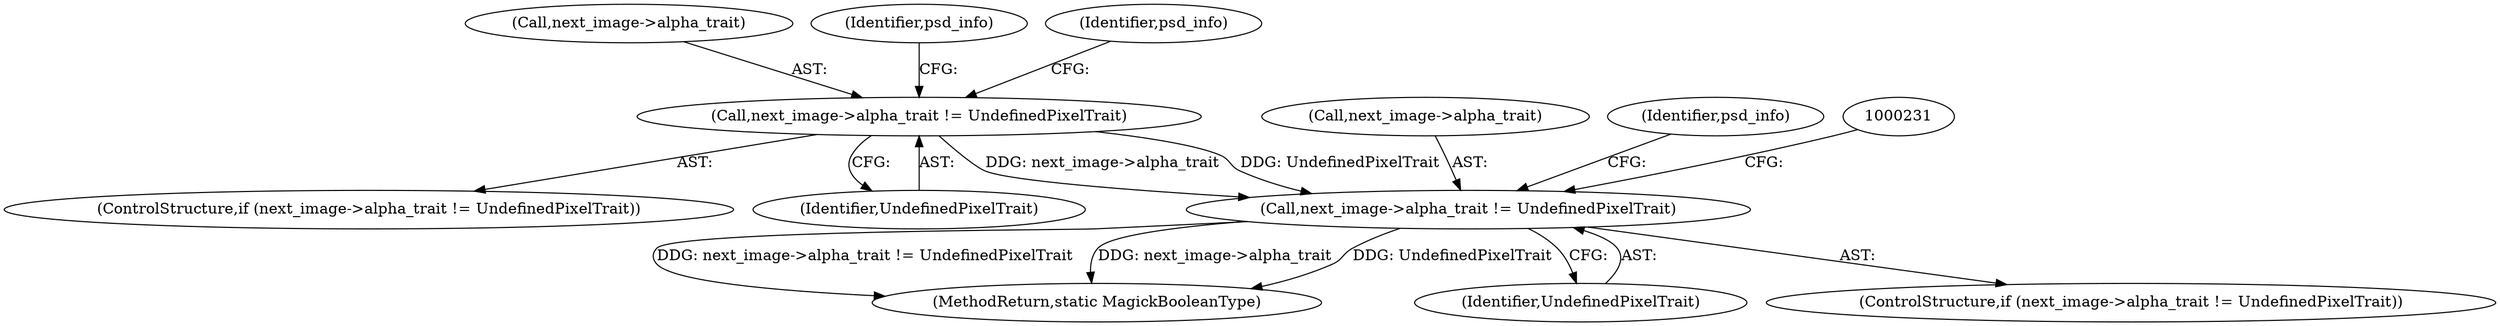 digraph "0_ImageMagick_6f1879d498bcc5cce12fe0c5decb8dbc0f608e5d@pointer" {
"1000216" [label="(Call,next_image->alpha_trait != UndefinedPixelTrait)"];
"1000193" [label="(Call,next_image->alpha_trait != UndefinedPixelTrait)"];
"1000511" [label="(MethodReturn,static MagickBooleanType)"];
"1000194" [label="(Call,next_image->alpha_trait)"];
"1000192" [label="(ControlStructure,if (next_image->alpha_trait != UndefinedPixelTrait))"];
"1000216" [label="(Call,next_image->alpha_trait != UndefinedPixelTrait)"];
"1000217" [label="(Call,next_image->alpha_trait)"];
"1000193" [label="(Call,next_image->alpha_trait != UndefinedPixelTrait)"];
"1000222" [label="(Identifier,psd_info)"];
"1000220" [label="(Identifier,UndefinedPixelTrait)"];
"1000215" [label="(ControlStructure,if (next_image->alpha_trait != UndefinedPixelTrait))"];
"1000199" [label="(Identifier,psd_info)"];
"1000207" [label="(Identifier,psd_info)"];
"1000197" [label="(Identifier,UndefinedPixelTrait)"];
"1000216" -> "1000215"  [label="AST: "];
"1000216" -> "1000220"  [label="CFG: "];
"1000217" -> "1000216"  [label="AST: "];
"1000220" -> "1000216"  [label="AST: "];
"1000222" -> "1000216"  [label="CFG: "];
"1000231" -> "1000216"  [label="CFG: "];
"1000216" -> "1000511"  [label="DDG: next_image->alpha_trait != UndefinedPixelTrait"];
"1000216" -> "1000511"  [label="DDG: next_image->alpha_trait"];
"1000216" -> "1000511"  [label="DDG: UndefinedPixelTrait"];
"1000193" -> "1000216"  [label="DDG: next_image->alpha_trait"];
"1000193" -> "1000216"  [label="DDG: UndefinedPixelTrait"];
"1000193" -> "1000192"  [label="AST: "];
"1000193" -> "1000197"  [label="CFG: "];
"1000194" -> "1000193"  [label="AST: "];
"1000197" -> "1000193"  [label="AST: "];
"1000199" -> "1000193"  [label="CFG: "];
"1000207" -> "1000193"  [label="CFG: "];
}
